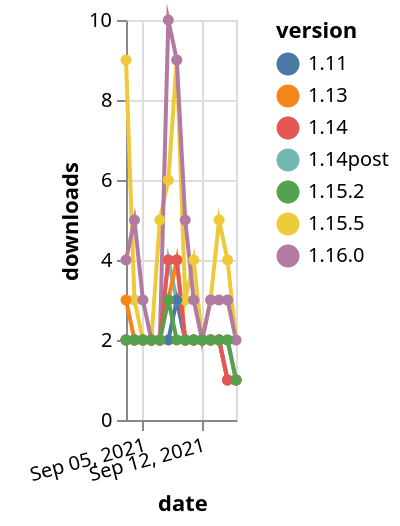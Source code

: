 {"$schema": "https://vega.github.io/schema/vega-lite/v5.json", "description": "A simple bar chart with embedded data.", "data": {"values": [{"date": "2021-09-03", "total": 4091, "delta": 9, "version": "1.15.5"}, {"date": "2021-09-04", "total": 4094, "delta": 3, "version": "1.15.5"}, {"date": "2021-09-05", "total": 4096, "delta": 2, "version": "1.15.5"}, {"date": "2021-09-06", "total": 4098, "delta": 2, "version": "1.15.5"}, {"date": "2021-09-07", "total": 4103, "delta": 5, "version": "1.15.5"}, {"date": "2021-09-08", "total": 4109, "delta": 6, "version": "1.15.5"}, {"date": "2021-09-09", "total": 4118, "delta": 9, "version": "1.15.5"}, {"date": "2021-09-10", "total": 4121, "delta": 3, "version": "1.15.5"}, {"date": "2021-09-11", "total": 4125, "delta": 4, "version": "1.15.5"}, {"date": "2021-09-12", "total": 4127, "delta": 2, "version": "1.15.5"}, {"date": "2021-09-13", "total": 4130, "delta": 3, "version": "1.15.5"}, {"date": "2021-09-14", "total": 4135, "delta": 5, "version": "1.15.5"}, {"date": "2021-09-15", "total": 4139, "delta": 4, "version": "1.15.5"}, {"date": "2021-09-16", "total": 4141, "delta": 2, "version": "1.15.5"}, {"date": "2021-09-03", "total": 3342, "delta": 2, "version": "1.14post"}, {"date": "2021-09-04", "total": 3344, "delta": 2, "version": "1.14post"}, {"date": "2021-09-05", "total": 3346, "delta": 2, "version": "1.14post"}, {"date": "2021-09-06", "total": 3348, "delta": 2, "version": "1.14post"}, {"date": "2021-09-07", "total": 3350, "delta": 2, "version": "1.14post"}, {"date": "2021-09-08", "total": 3354, "delta": 4, "version": "1.14post"}, {"date": "2021-09-09", "total": 3357, "delta": 3, "version": "1.14post"}, {"date": "2021-09-10", "total": 3359, "delta": 2, "version": "1.14post"}, {"date": "2021-09-11", "total": 3361, "delta": 2, "version": "1.14post"}, {"date": "2021-09-12", "total": 3363, "delta": 2, "version": "1.14post"}, {"date": "2021-09-13", "total": 3365, "delta": 2, "version": "1.14post"}, {"date": "2021-09-14", "total": 3367, "delta": 2, "version": "1.14post"}, {"date": "2021-09-15", "total": 3369, "delta": 2, "version": "1.14post"}, {"date": "2021-09-16", "total": 3370, "delta": 1, "version": "1.14post"}, {"date": "2021-09-03", "total": 3089, "delta": 4, "version": "1.16.0"}, {"date": "2021-09-04", "total": 3094, "delta": 5, "version": "1.16.0"}, {"date": "2021-09-05", "total": 3097, "delta": 3, "version": "1.16.0"}, {"date": "2021-09-06", "total": 3099, "delta": 2, "version": "1.16.0"}, {"date": "2021-09-07", "total": 3101, "delta": 2, "version": "1.16.0"}, {"date": "2021-09-08", "total": 3111, "delta": 10, "version": "1.16.0"}, {"date": "2021-09-09", "total": 3120, "delta": 9, "version": "1.16.0"}, {"date": "2021-09-10", "total": 3125, "delta": 5, "version": "1.16.0"}, {"date": "2021-09-11", "total": 3128, "delta": 3, "version": "1.16.0"}, {"date": "2021-09-12", "total": 3130, "delta": 2, "version": "1.16.0"}, {"date": "2021-09-13", "total": 3133, "delta": 3, "version": "1.16.0"}, {"date": "2021-09-14", "total": 3136, "delta": 3, "version": "1.16.0"}, {"date": "2021-09-15", "total": 3139, "delta": 3, "version": "1.16.0"}, {"date": "2021-09-16", "total": 3141, "delta": 2, "version": "1.16.0"}, {"date": "2021-09-03", "total": 2530, "delta": 2, "version": "1.11"}, {"date": "2021-09-04", "total": 2532, "delta": 2, "version": "1.11"}, {"date": "2021-09-05", "total": 2534, "delta": 2, "version": "1.11"}, {"date": "2021-09-06", "total": 2536, "delta": 2, "version": "1.11"}, {"date": "2021-09-07", "total": 2538, "delta": 2, "version": "1.11"}, {"date": "2021-09-08", "total": 2540, "delta": 2, "version": "1.11"}, {"date": "2021-09-09", "total": 2543, "delta": 3, "version": "1.11"}, {"date": "2021-09-10", "total": 2545, "delta": 2, "version": "1.11"}, {"date": "2021-09-11", "total": 2547, "delta": 2, "version": "1.11"}, {"date": "2021-09-12", "total": 2549, "delta": 2, "version": "1.11"}, {"date": "2021-09-13", "total": 2551, "delta": 2, "version": "1.11"}, {"date": "2021-09-14", "total": 2553, "delta": 2, "version": "1.11"}, {"date": "2021-09-15", "total": 2554, "delta": 1, "version": "1.11"}, {"date": "2021-09-16", "total": 2555, "delta": 1, "version": "1.11"}, {"date": "2021-09-03", "total": 6198, "delta": 3, "version": "1.13"}, {"date": "2021-09-04", "total": 6200, "delta": 2, "version": "1.13"}, {"date": "2021-09-05", "total": 6202, "delta": 2, "version": "1.13"}, {"date": "2021-09-06", "total": 6204, "delta": 2, "version": "1.13"}, {"date": "2021-09-07", "total": 6206, "delta": 2, "version": "1.13"}, {"date": "2021-09-08", "total": 6209, "delta": 3, "version": "1.13"}, {"date": "2021-09-09", "total": 6213, "delta": 4, "version": "1.13"}, {"date": "2021-09-10", "total": 6215, "delta": 2, "version": "1.13"}, {"date": "2021-09-11", "total": 6217, "delta": 2, "version": "1.13"}, {"date": "2021-09-12", "total": 6219, "delta": 2, "version": "1.13"}, {"date": "2021-09-13", "total": 6221, "delta": 2, "version": "1.13"}, {"date": "2021-09-14", "total": 6223, "delta": 2, "version": "1.13"}, {"date": "2021-09-15", "total": 6224, "delta": 1, "version": "1.13"}, {"date": "2021-09-16", "total": 6225, "delta": 1, "version": "1.13"}, {"date": "2021-09-03", "total": 3943, "delta": 2, "version": "1.14"}, {"date": "2021-09-04", "total": 3945, "delta": 2, "version": "1.14"}, {"date": "2021-09-05", "total": 3947, "delta": 2, "version": "1.14"}, {"date": "2021-09-06", "total": 3949, "delta": 2, "version": "1.14"}, {"date": "2021-09-07", "total": 3951, "delta": 2, "version": "1.14"}, {"date": "2021-09-08", "total": 3955, "delta": 4, "version": "1.14"}, {"date": "2021-09-09", "total": 3959, "delta": 4, "version": "1.14"}, {"date": "2021-09-10", "total": 3961, "delta": 2, "version": "1.14"}, {"date": "2021-09-11", "total": 3963, "delta": 2, "version": "1.14"}, {"date": "2021-09-12", "total": 3965, "delta": 2, "version": "1.14"}, {"date": "2021-09-13", "total": 3967, "delta": 2, "version": "1.14"}, {"date": "2021-09-14", "total": 3969, "delta": 2, "version": "1.14"}, {"date": "2021-09-15", "total": 3970, "delta": 1, "version": "1.14"}, {"date": "2021-09-16", "total": 3971, "delta": 1, "version": "1.14"}, {"date": "2021-09-03", "total": 2726, "delta": 2, "version": "1.15.2"}, {"date": "2021-09-04", "total": 2728, "delta": 2, "version": "1.15.2"}, {"date": "2021-09-05", "total": 2730, "delta": 2, "version": "1.15.2"}, {"date": "2021-09-06", "total": 2732, "delta": 2, "version": "1.15.2"}, {"date": "2021-09-07", "total": 2734, "delta": 2, "version": "1.15.2"}, {"date": "2021-09-08", "total": 2737, "delta": 3, "version": "1.15.2"}, {"date": "2021-09-09", "total": 2739, "delta": 2, "version": "1.15.2"}, {"date": "2021-09-10", "total": 2741, "delta": 2, "version": "1.15.2"}, {"date": "2021-09-11", "total": 2743, "delta": 2, "version": "1.15.2"}, {"date": "2021-09-12", "total": 2745, "delta": 2, "version": "1.15.2"}, {"date": "2021-09-13", "total": 2747, "delta": 2, "version": "1.15.2"}, {"date": "2021-09-14", "total": 2749, "delta": 2, "version": "1.15.2"}, {"date": "2021-09-15", "total": 2751, "delta": 2, "version": "1.15.2"}, {"date": "2021-09-16", "total": 2752, "delta": 1, "version": "1.15.2"}]}, "width": "container", "mark": {"type": "line", "point": {"filled": true}}, "encoding": {"x": {"field": "date", "type": "temporal", "timeUnit": "yearmonthdate", "title": "date", "axis": {"labelAngle": -15}}, "y": {"field": "delta", "type": "quantitative", "title": "downloads"}, "color": {"field": "version", "type": "nominal"}, "tooltip": {"field": "delta"}}}